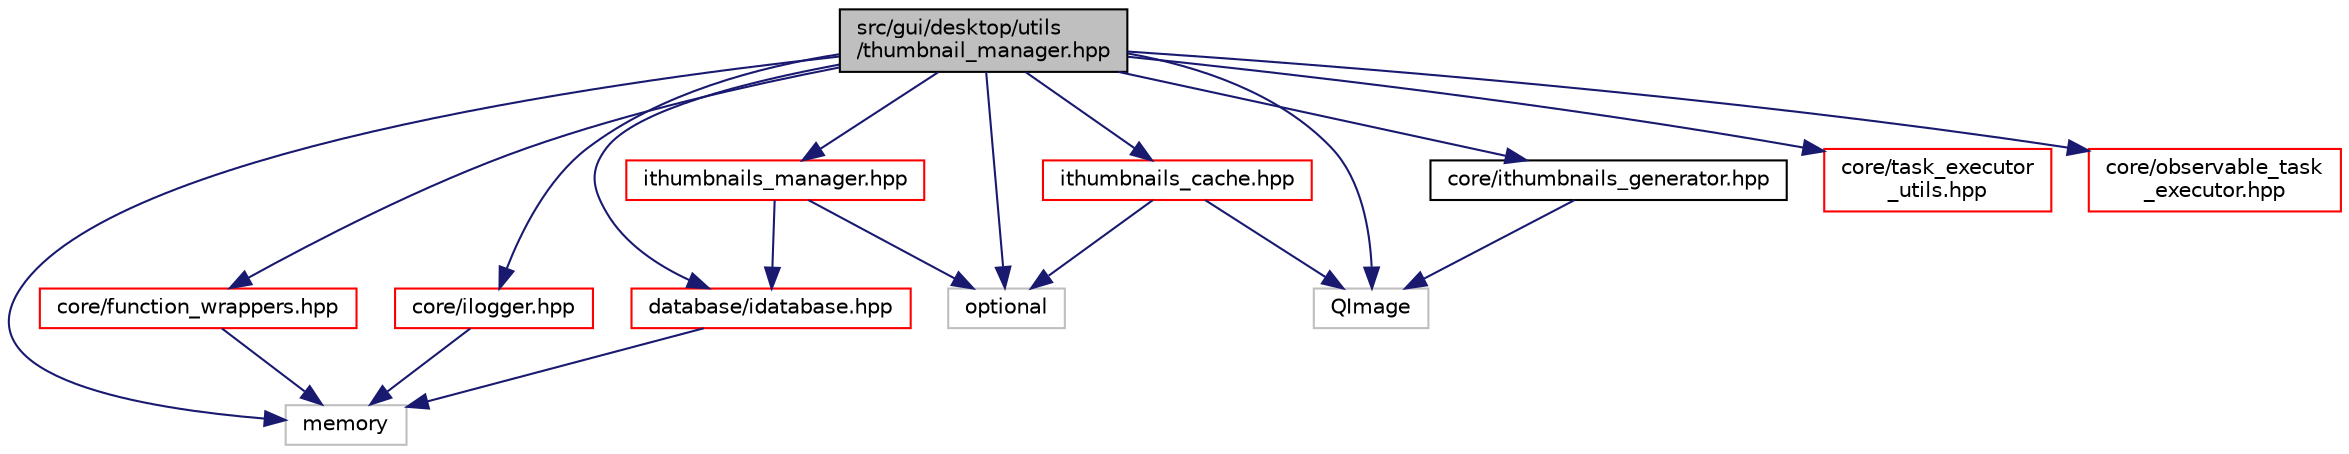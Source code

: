 digraph "src/gui/desktop/utils/thumbnail_manager.hpp"
{
 // LATEX_PDF_SIZE
  edge [fontname="Helvetica",fontsize="10",labelfontname="Helvetica",labelfontsize="10"];
  node [fontname="Helvetica",fontsize="10",shape=record];
  Node1 [label="src/gui/desktop/utils\l/thumbnail_manager.hpp",height=0.2,width=0.4,color="black", fillcolor="grey75", style="filled", fontcolor="black",tooltip=" "];
  Node1 -> Node2 [color="midnightblue",fontsize="10",style="solid",fontname="Helvetica"];
  Node2 [label="memory",height=0.2,width=0.4,color="grey75", fillcolor="white", style="filled",tooltip=" "];
  Node1 -> Node3 [color="midnightblue",fontsize="10",style="solid",fontname="Helvetica"];
  Node3 [label="optional",height=0.2,width=0.4,color="grey75", fillcolor="white", style="filled",tooltip=" "];
  Node1 -> Node4 [color="midnightblue",fontsize="10",style="solid",fontname="Helvetica"];
  Node4 [label="QImage",height=0.2,width=0.4,color="grey75", fillcolor="white", style="filled",tooltip=" "];
  Node1 -> Node5 [color="midnightblue",fontsize="10",style="solid",fontname="Helvetica"];
  Node5 [label="core/task_executor\l_utils.hpp",height=0.2,width=0.4,color="red", fillcolor="white", style="filled",URL="$task__executor__utils_8hpp.html",tooltip=" "];
  Node1 -> Node16 [color="midnightblue",fontsize="10",style="solid",fontname="Helvetica"];
  Node16 [label="core/function_wrappers.hpp",height=0.2,width=0.4,color="red", fillcolor="white", style="filled",URL="$function__wrappers_8hpp.html",tooltip=" "];
  Node16 -> Node2 [color="midnightblue",fontsize="10",style="solid",fontname="Helvetica"];
  Node1 -> Node20 [color="midnightblue",fontsize="10",style="solid",fontname="Helvetica"];
  Node20 [label="core/ilogger.hpp",height=0.2,width=0.4,color="red", fillcolor="white", style="filled",URL="$ilogger_8hpp.html",tooltip=" "];
  Node20 -> Node2 [color="midnightblue",fontsize="10",style="solid",fontname="Helvetica"];
  Node1 -> Node23 [color="midnightblue",fontsize="10",style="solid",fontname="Helvetica"];
  Node23 [label="core/ithumbnails_generator.hpp",height=0.2,width=0.4,color="black", fillcolor="white", style="filled",URL="$ithumbnails__generator_8hpp.html",tooltip=" "];
  Node23 -> Node4 [color="midnightblue",fontsize="10",style="solid",fontname="Helvetica"];
  Node1 -> Node24 [color="midnightblue",fontsize="10",style="solid",fontname="Helvetica"];
  Node24 [label="core/observable_task\l_executor.hpp",height=0.2,width=0.4,color="red", fillcolor="white", style="filled",URL="$observable__task__executor_8hpp.html",tooltip=" "];
  Node1 -> Node27 [color="midnightblue",fontsize="10",style="solid",fontname="Helvetica"];
  Node27 [label="database/idatabase.hpp",height=0.2,width=0.4,color="red", fillcolor="white", style="filled",URL="$idatabase_8hpp.html",tooltip=" "];
  Node27 -> Node2 [color="midnightblue",fontsize="10",style="solid",fontname="Helvetica"];
  Node1 -> Node61 [color="midnightblue",fontsize="10",style="solid",fontname="Helvetica"];
  Node61 [label="ithumbnails_cache.hpp",height=0.2,width=0.4,color="red", fillcolor="white", style="filled",URL="$ithumbnails__cache_8hpp.html",tooltip=" "];
  Node61 -> Node3 [color="midnightblue",fontsize="10",style="solid",fontname="Helvetica"];
  Node61 -> Node4 [color="midnightblue",fontsize="10",style="solid",fontname="Helvetica"];
  Node1 -> Node62 [color="midnightblue",fontsize="10",style="solid",fontname="Helvetica"];
  Node62 [label="ithumbnails_manager.hpp",height=0.2,width=0.4,color="red", fillcolor="white", style="filled",URL="$ithumbnails__manager_8hpp.html",tooltip=" "];
  Node62 -> Node3 [color="midnightblue",fontsize="10",style="solid",fontname="Helvetica"];
  Node62 -> Node27 [color="midnightblue",fontsize="10",style="solid",fontname="Helvetica"];
}
